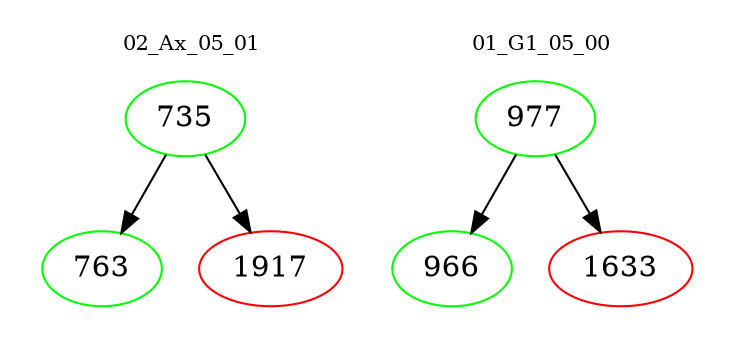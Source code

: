 digraph{
subgraph cluster_0 {
color = white
label = "02_Ax_05_01";
fontsize=10;
T0_735 [label="735", color="green"]
T0_735 -> T0_763 [color="black"]
T0_763 [label="763", color="green"]
T0_735 -> T0_1917 [color="black"]
T0_1917 [label="1917", color="red"]
}
subgraph cluster_1 {
color = white
label = "01_G1_05_00";
fontsize=10;
T1_977 [label="977", color="green"]
T1_977 -> T1_966 [color="black"]
T1_966 [label="966", color="green"]
T1_977 -> T1_1633 [color="black"]
T1_1633 [label="1633", color="red"]
}
}

